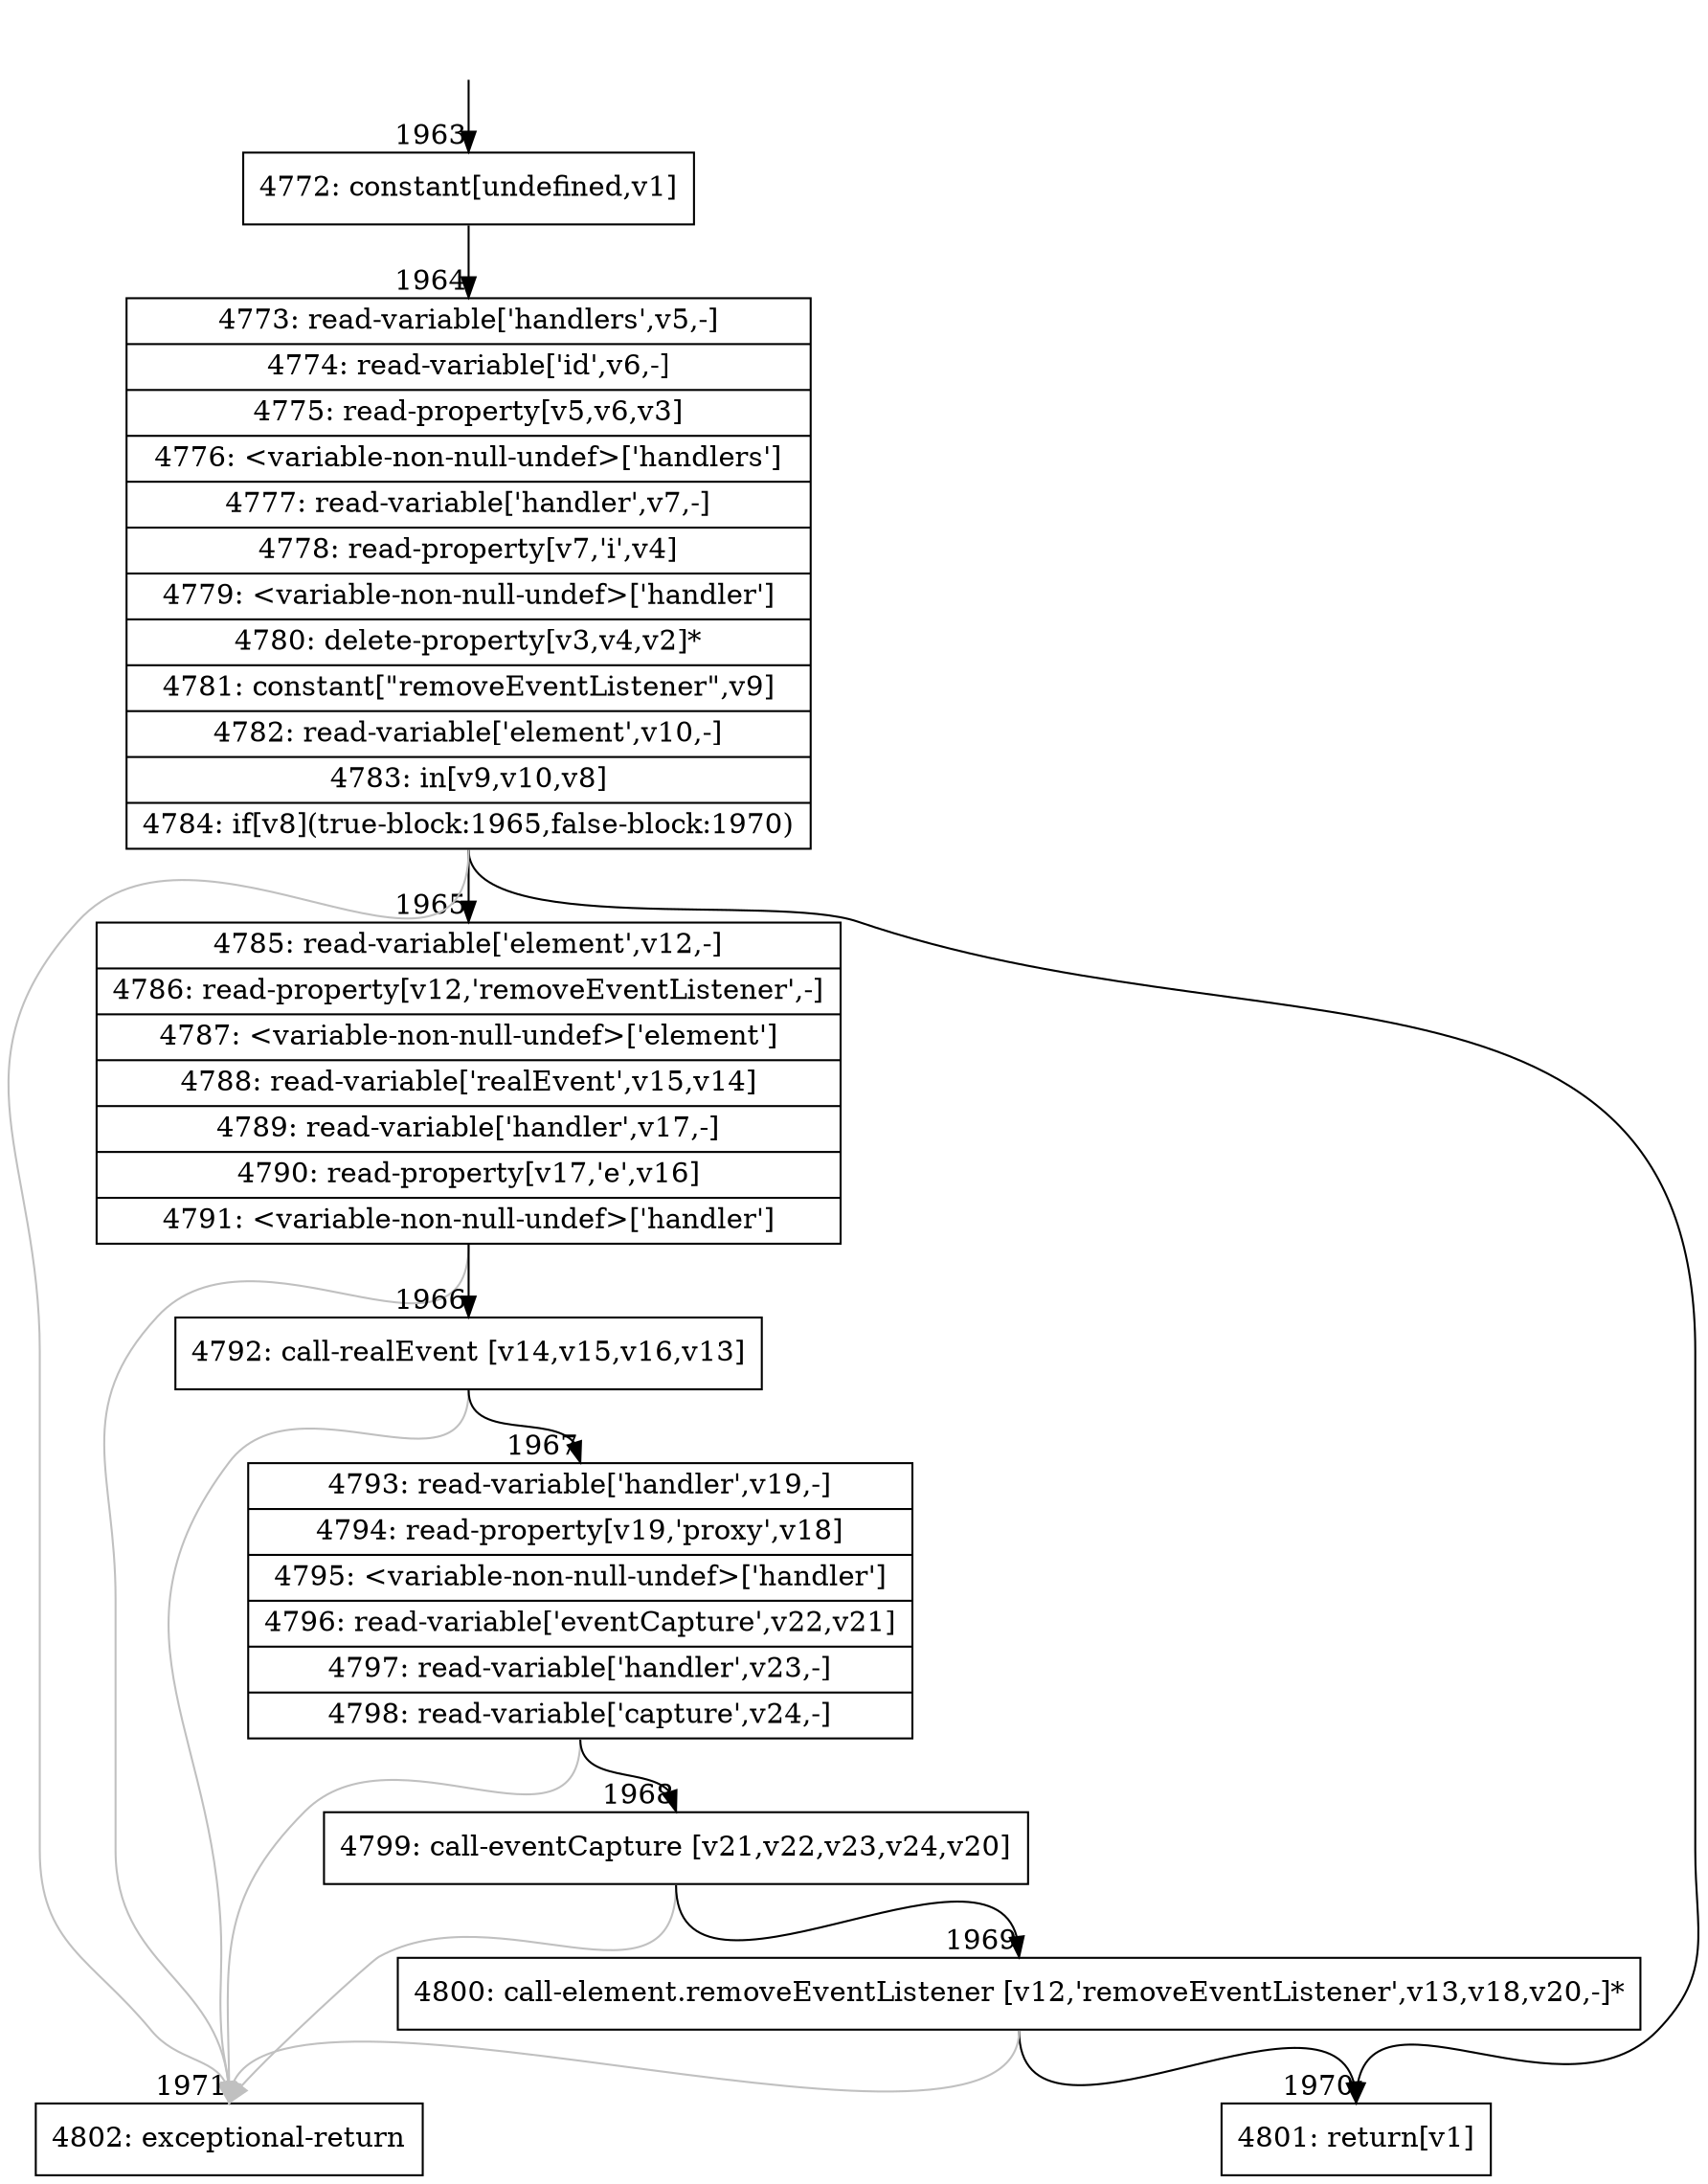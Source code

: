 digraph {
rankdir="TD"
BB_entry179[shape=none,label=""];
BB_entry179 -> BB1963 [tailport=s, headport=n, headlabel="    1963"]
BB1963 [shape=record label="{4772: constant[undefined,v1]}" ] 
BB1963 -> BB1964 [tailport=s, headport=n, headlabel="      1964"]
BB1964 [shape=record label="{4773: read-variable['handlers',v5,-]|4774: read-variable['id',v6,-]|4775: read-property[v5,v6,v3]|4776: \<variable-non-null-undef\>['handlers']|4777: read-variable['handler',v7,-]|4778: read-property[v7,'i',v4]|4779: \<variable-non-null-undef\>['handler']|4780: delete-property[v3,v4,v2]*|4781: constant[\"removeEventListener\",v9]|4782: read-variable['element',v10,-]|4783: in[v9,v10,v8]|4784: if[v8](true-block:1965,false-block:1970)}" ] 
BB1964 -> BB1965 [tailport=s, headport=n, headlabel="      1965"]
BB1964 -> BB1970 [tailport=s, headport=n, headlabel="      1970"]
BB1964 -> BB1971 [tailport=s, headport=n, color=gray, headlabel="      1971"]
BB1965 [shape=record label="{4785: read-variable['element',v12,-]|4786: read-property[v12,'removeEventListener',-]|4787: \<variable-non-null-undef\>['element']|4788: read-variable['realEvent',v15,v14]|4789: read-variable['handler',v17,-]|4790: read-property[v17,'e',v16]|4791: \<variable-non-null-undef\>['handler']}" ] 
BB1965 -> BB1966 [tailport=s, headport=n, headlabel="      1966"]
BB1965 -> BB1971 [tailport=s, headport=n, color=gray]
BB1966 [shape=record label="{4792: call-realEvent [v14,v15,v16,v13]}" ] 
BB1966 -> BB1967 [tailport=s, headport=n, headlabel="      1967"]
BB1966 -> BB1971 [tailport=s, headport=n, color=gray]
BB1967 [shape=record label="{4793: read-variable['handler',v19,-]|4794: read-property[v19,'proxy',v18]|4795: \<variable-non-null-undef\>['handler']|4796: read-variable['eventCapture',v22,v21]|4797: read-variable['handler',v23,-]|4798: read-variable['capture',v24,-]}" ] 
BB1967 -> BB1968 [tailport=s, headport=n, headlabel="      1968"]
BB1967 -> BB1971 [tailport=s, headport=n, color=gray]
BB1968 [shape=record label="{4799: call-eventCapture [v21,v22,v23,v24,v20]}" ] 
BB1968 -> BB1969 [tailport=s, headport=n, headlabel="      1969"]
BB1968 -> BB1971 [tailport=s, headport=n, color=gray]
BB1969 [shape=record label="{4800: call-element.removeEventListener [v12,'removeEventListener',v13,v18,v20,-]*}" ] 
BB1969 -> BB1970 [tailport=s, headport=n]
BB1969 -> BB1971 [tailport=s, headport=n, color=gray]
BB1970 [shape=record label="{4801: return[v1]}" ] 
BB1971 [shape=record label="{4802: exceptional-return}" ] 
//#$~ 967
}
